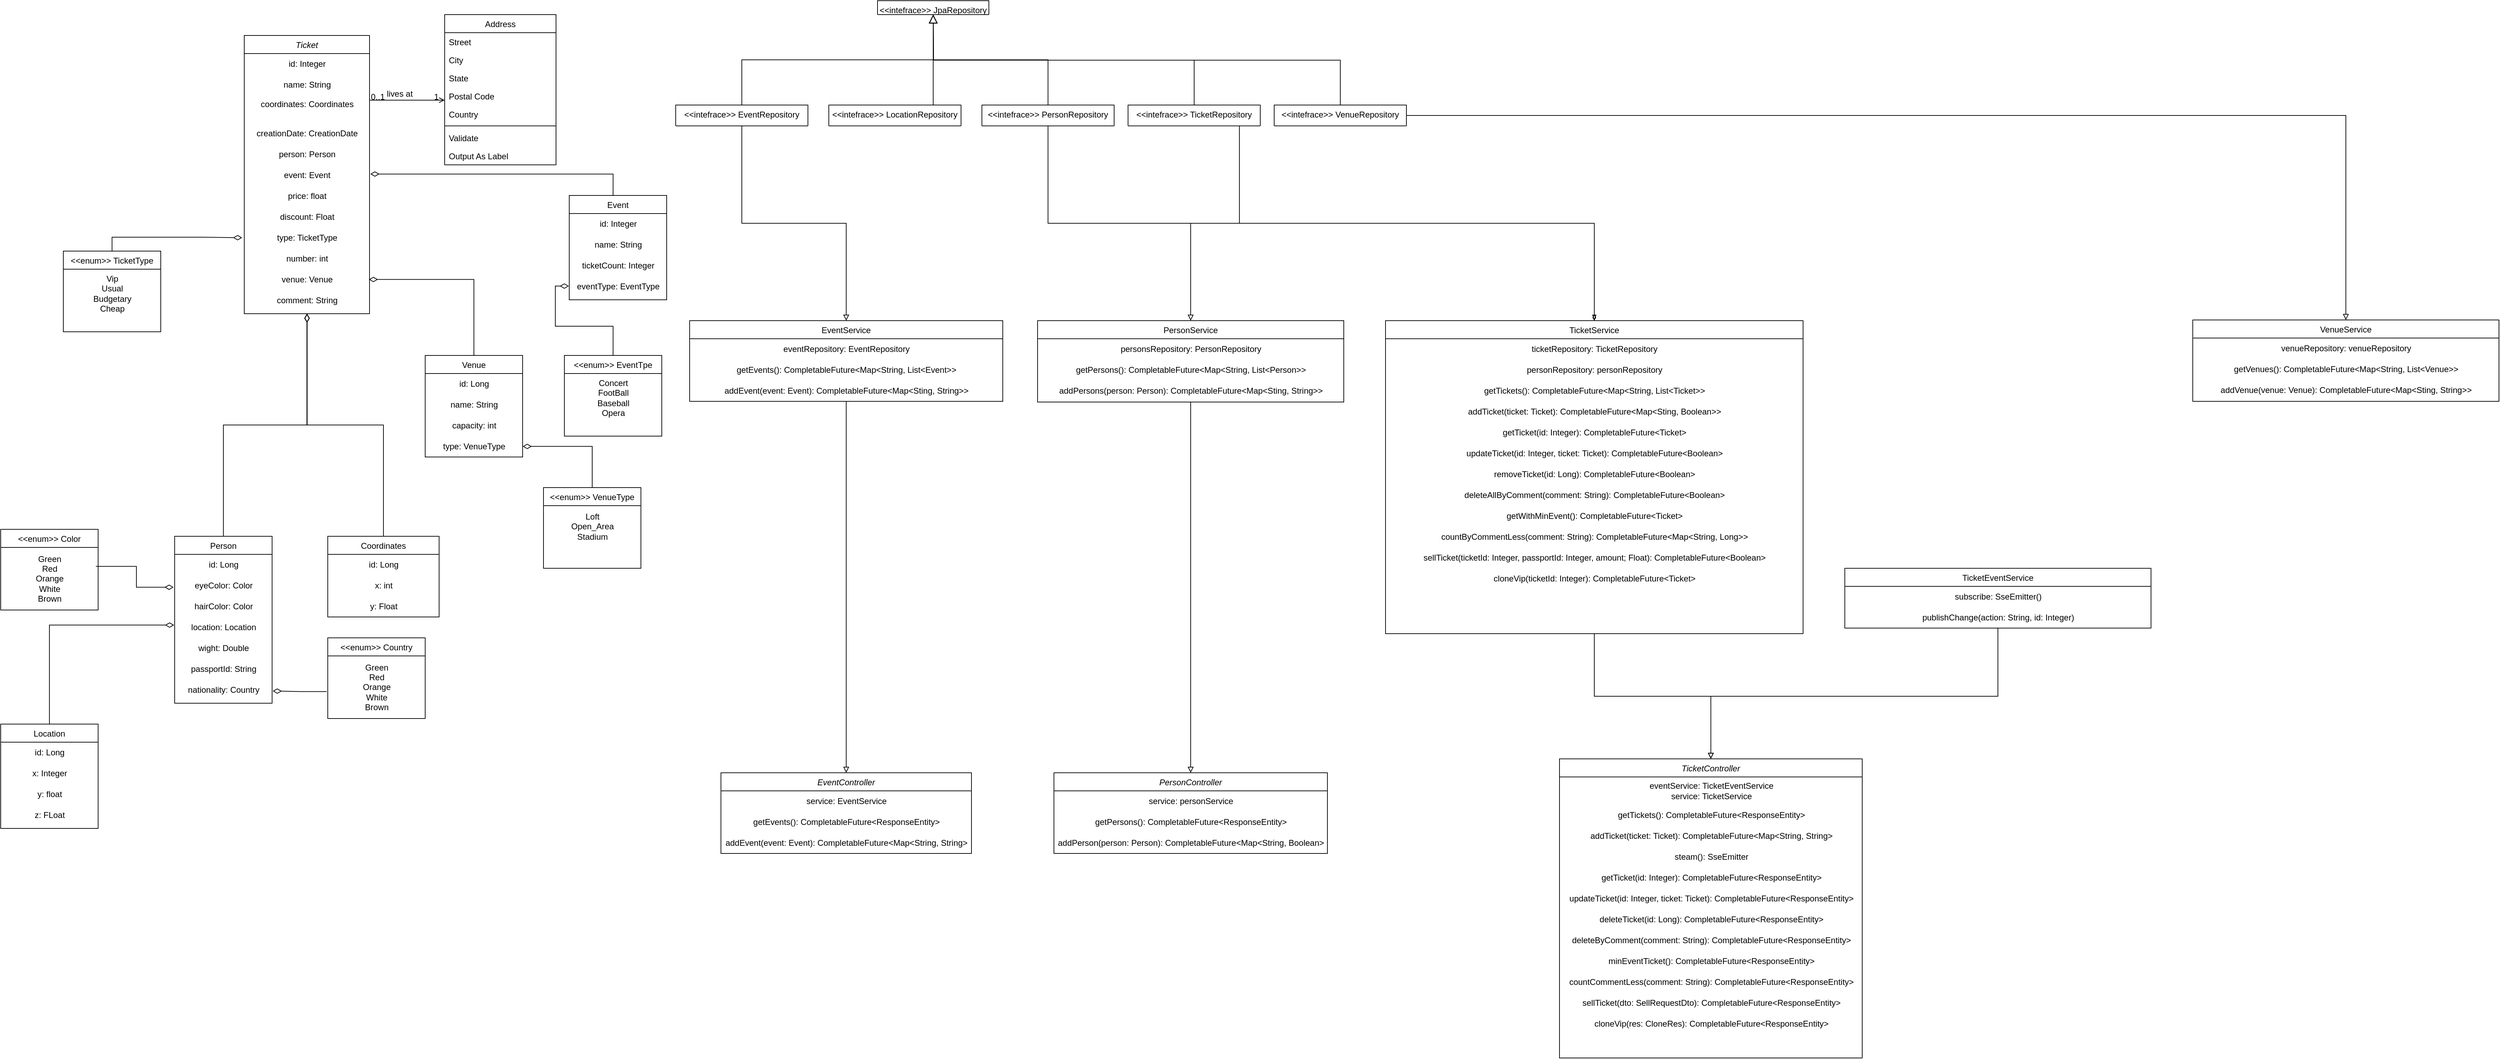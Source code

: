 <mxfile version="26.0.9">
  <diagram id="C5RBs43oDa-KdzZeNtuy" name="Page-1">
    <mxGraphModel dx="3287" dy="1793" grid="1" gridSize="10" guides="1" tooltips="1" connect="1" arrows="1" fold="1" page="1" pageScale="1" pageWidth="827" pageHeight="1169" math="0" shadow="0">
      <root>
        <mxCell id="WIyWlLk6GJQsqaUBKTNV-0" />
        <mxCell id="WIyWlLk6GJQsqaUBKTNV-1" parent="WIyWlLk6GJQsqaUBKTNV-0" />
        <mxCell id="zkfFHV4jXpPFQw0GAbJ--0" value="Ticket" style="swimlane;fontStyle=2;align=center;verticalAlign=top;childLayout=stackLayout;horizontal=1;startSize=26;horizontalStack=0;resizeParent=1;resizeLast=0;collapsible=1;marginBottom=0;rounded=0;shadow=0;strokeWidth=1;" parent="WIyWlLk6GJQsqaUBKTNV-1" vertex="1">
          <mxGeometry x="220" y="150" width="180" height="400" as="geometry">
            <mxRectangle x="230" y="140" width="160" height="26" as="alternateBounds" />
          </mxGeometry>
        </mxCell>
        <mxCell id="hqBXddnmdZQXCiaFwKHF-0" value="id: Integer" style="text;html=1;align=center;verticalAlign=middle;resizable=0;points=[];autosize=1;strokeColor=none;fillColor=none;" vertex="1" parent="zkfFHV4jXpPFQw0GAbJ--0">
          <mxGeometry y="26" width="180" height="30" as="geometry" />
        </mxCell>
        <mxCell id="hqBXddnmdZQXCiaFwKHF-1" value="name: String" style="text;html=1;align=center;verticalAlign=middle;resizable=0;points=[];autosize=1;strokeColor=none;fillColor=none;" vertex="1" parent="zkfFHV4jXpPFQw0GAbJ--0">
          <mxGeometry y="56" width="180" height="30" as="geometry" />
        </mxCell>
        <mxCell id="hqBXddnmdZQXCiaFwKHF-2" value="coordinates: Coordinates&lt;div&gt;&lt;br&gt;&lt;/div&gt;" style="text;html=1;align=center;verticalAlign=middle;resizable=0;points=[];autosize=1;strokeColor=none;fillColor=none;" vertex="1" parent="zkfFHV4jXpPFQw0GAbJ--0">
          <mxGeometry y="86" width="180" height="40" as="geometry" />
        </mxCell>
        <mxCell id="hqBXddnmdZQXCiaFwKHF-3" value="creationDate: CreationDate" style="text;html=1;align=center;verticalAlign=middle;resizable=0;points=[];autosize=1;strokeColor=none;fillColor=none;" vertex="1" parent="zkfFHV4jXpPFQw0GAbJ--0">
          <mxGeometry y="126" width="180" height="30" as="geometry" />
        </mxCell>
        <mxCell id="hqBXddnmdZQXCiaFwKHF-4" value="person: Person" style="text;html=1;align=center;verticalAlign=middle;resizable=0;points=[];autosize=1;strokeColor=none;fillColor=none;" vertex="1" parent="zkfFHV4jXpPFQw0GAbJ--0">
          <mxGeometry y="156" width="180" height="30" as="geometry" />
        </mxCell>
        <mxCell id="hqBXddnmdZQXCiaFwKHF-5" value="event: Event" style="text;html=1;align=center;verticalAlign=middle;resizable=0;points=[];autosize=1;strokeColor=none;fillColor=none;" vertex="1" parent="zkfFHV4jXpPFQw0GAbJ--0">
          <mxGeometry y="186" width="180" height="30" as="geometry" />
        </mxCell>
        <mxCell id="hqBXddnmdZQXCiaFwKHF-6" value="price: float" style="text;html=1;align=center;verticalAlign=middle;resizable=0;points=[];autosize=1;strokeColor=none;fillColor=none;" vertex="1" parent="zkfFHV4jXpPFQw0GAbJ--0">
          <mxGeometry y="216" width="180" height="30" as="geometry" />
        </mxCell>
        <mxCell id="hqBXddnmdZQXCiaFwKHF-10" value="discount: Float" style="text;html=1;align=center;verticalAlign=middle;resizable=0;points=[];autosize=1;strokeColor=none;fillColor=none;" vertex="1" parent="zkfFHV4jXpPFQw0GAbJ--0">
          <mxGeometry y="246" width="180" height="30" as="geometry" />
        </mxCell>
        <mxCell id="hqBXddnmdZQXCiaFwKHF-7" value="type: TicketType" style="text;html=1;align=center;verticalAlign=middle;resizable=0;points=[];autosize=1;strokeColor=none;fillColor=none;" vertex="1" parent="zkfFHV4jXpPFQw0GAbJ--0">
          <mxGeometry y="276" width="180" height="30" as="geometry" />
        </mxCell>
        <mxCell id="hqBXddnmdZQXCiaFwKHF-11" value="number: int" style="text;html=1;align=center;verticalAlign=middle;resizable=0;points=[];autosize=1;strokeColor=none;fillColor=none;" vertex="1" parent="zkfFHV4jXpPFQw0GAbJ--0">
          <mxGeometry y="306" width="180" height="30" as="geometry" />
        </mxCell>
        <mxCell id="hqBXddnmdZQXCiaFwKHF-13" value="venue: Venue" style="text;html=1;align=center;verticalAlign=middle;resizable=0;points=[];autosize=1;strokeColor=none;fillColor=none;" vertex="1" parent="zkfFHV4jXpPFQw0GAbJ--0">
          <mxGeometry y="336" width="180" height="30" as="geometry" />
        </mxCell>
        <mxCell id="hqBXddnmdZQXCiaFwKHF-12" value="comment: String" style="text;html=1;align=center;verticalAlign=middle;resizable=0;points=[];autosize=1;strokeColor=none;fillColor=none;" vertex="1" parent="zkfFHV4jXpPFQw0GAbJ--0">
          <mxGeometry y="366" width="180" height="30" as="geometry" />
        </mxCell>
        <mxCell id="hqBXddnmdZQXCiaFwKHF-17" style="edgeStyle=orthogonalEdgeStyle;rounded=0;orthogonalLoop=1;jettySize=auto;html=1;exitX=0.5;exitY=0;exitDx=0;exitDy=0;entryX=0.5;entryY=1;entryDx=0;entryDy=0;endSize=10;endArrow=diamondThin;endFill=0;jumpSize=7;startSize=8;" edge="1" parent="WIyWlLk6GJQsqaUBKTNV-1" source="zkfFHV4jXpPFQw0GAbJ--6" target="zkfFHV4jXpPFQw0GAbJ--0">
          <mxGeometry relative="1" as="geometry" />
        </mxCell>
        <mxCell id="zkfFHV4jXpPFQw0GAbJ--6" value="Person" style="swimlane;fontStyle=0;align=center;verticalAlign=top;childLayout=stackLayout;horizontal=1;startSize=26;horizontalStack=0;resizeParent=1;resizeLast=0;collapsible=1;marginBottom=0;rounded=0;shadow=0;strokeWidth=1;" parent="WIyWlLk6GJQsqaUBKTNV-1" vertex="1">
          <mxGeometry x="120" y="870" width="140" height="240" as="geometry">
            <mxRectangle x="130" y="380" width="160" height="26" as="alternateBounds" />
          </mxGeometry>
        </mxCell>
        <mxCell id="hqBXddnmdZQXCiaFwKHF-20" value="id: Long" style="text;html=1;align=center;verticalAlign=middle;resizable=0;points=[];autosize=1;strokeColor=none;fillColor=none;" vertex="1" parent="zkfFHV4jXpPFQw0GAbJ--6">
          <mxGeometry y="26" width="140" height="30" as="geometry" />
        </mxCell>
        <mxCell id="hqBXddnmdZQXCiaFwKHF-21" value="eyeColor: Color" style="text;html=1;align=center;verticalAlign=middle;resizable=0;points=[];autosize=1;strokeColor=none;fillColor=none;" vertex="1" parent="zkfFHV4jXpPFQw0GAbJ--6">
          <mxGeometry y="56" width="140" height="30" as="geometry" />
        </mxCell>
        <mxCell id="hqBXddnmdZQXCiaFwKHF-22" value="hairColor: Color" style="text;html=1;align=center;verticalAlign=middle;resizable=0;points=[];autosize=1;strokeColor=none;fillColor=none;" vertex="1" parent="zkfFHV4jXpPFQw0GAbJ--6">
          <mxGeometry y="86" width="140" height="30" as="geometry" />
        </mxCell>
        <mxCell id="hqBXddnmdZQXCiaFwKHF-23" value="location: Location" style="text;html=1;align=center;verticalAlign=middle;resizable=0;points=[];autosize=1;strokeColor=none;fillColor=none;" vertex="1" parent="zkfFHV4jXpPFQw0GAbJ--6">
          <mxGeometry y="116" width="140" height="30" as="geometry" />
        </mxCell>
        <mxCell id="hqBXddnmdZQXCiaFwKHF-24" value="wight: Double" style="text;html=1;align=center;verticalAlign=middle;resizable=0;points=[];autosize=1;strokeColor=none;fillColor=none;" vertex="1" parent="zkfFHV4jXpPFQw0GAbJ--6">
          <mxGeometry y="146" width="140" height="30" as="geometry" />
        </mxCell>
        <mxCell id="hqBXddnmdZQXCiaFwKHF-25" value="passportId: String" style="text;html=1;align=center;verticalAlign=middle;resizable=0;points=[];autosize=1;strokeColor=none;fillColor=none;" vertex="1" parent="zkfFHV4jXpPFQw0GAbJ--6">
          <mxGeometry y="176" width="140" height="30" as="geometry" />
        </mxCell>
        <mxCell id="hqBXddnmdZQXCiaFwKHF-26" value="nationality: Country" style="text;html=1;align=center;verticalAlign=middle;resizable=0;points=[];autosize=1;strokeColor=none;fillColor=none;" vertex="1" parent="zkfFHV4jXpPFQw0GAbJ--6">
          <mxGeometry y="206" width="140" height="30" as="geometry" />
        </mxCell>
        <mxCell id="zkfFHV4jXpPFQw0GAbJ--13" value="Coordinates" style="swimlane;fontStyle=0;align=center;verticalAlign=top;childLayout=stackLayout;horizontal=1;startSize=26;horizontalStack=0;resizeParent=1;resizeLast=0;collapsible=1;marginBottom=0;rounded=0;shadow=0;strokeWidth=1;" parent="WIyWlLk6GJQsqaUBKTNV-1" vertex="1">
          <mxGeometry x="340" y="870" width="160" height="116" as="geometry">
            <mxRectangle x="340" y="380" width="170" height="26" as="alternateBounds" />
          </mxGeometry>
        </mxCell>
        <mxCell id="hqBXddnmdZQXCiaFwKHF-14" value="id: Long" style="text;html=1;align=center;verticalAlign=middle;resizable=0;points=[];autosize=1;strokeColor=none;fillColor=none;" vertex="1" parent="zkfFHV4jXpPFQw0GAbJ--13">
          <mxGeometry y="26" width="160" height="30" as="geometry" />
        </mxCell>
        <mxCell id="hqBXddnmdZQXCiaFwKHF-15" value="x: int" style="text;html=1;align=center;verticalAlign=middle;resizable=0;points=[];autosize=1;strokeColor=none;fillColor=none;" vertex="1" parent="zkfFHV4jXpPFQw0GAbJ--13">
          <mxGeometry y="56" width="160" height="30" as="geometry" />
        </mxCell>
        <mxCell id="hqBXddnmdZQXCiaFwKHF-16" value="y: Float" style="text;html=1;align=center;verticalAlign=middle;resizable=0;points=[];autosize=1;strokeColor=none;fillColor=none;" vertex="1" parent="zkfFHV4jXpPFQw0GAbJ--13">
          <mxGeometry y="86" width="160" height="30" as="geometry" />
        </mxCell>
        <mxCell id="zkfFHV4jXpPFQw0GAbJ--17" value="Address" style="swimlane;fontStyle=0;align=center;verticalAlign=top;childLayout=stackLayout;horizontal=1;startSize=26;horizontalStack=0;resizeParent=1;resizeLast=0;collapsible=1;marginBottom=0;rounded=0;shadow=0;strokeWidth=1;" parent="WIyWlLk6GJQsqaUBKTNV-1" vertex="1">
          <mxGeometry x="508" y="120" width="160" height="216" as="geometry">
            <mxRectangle x="550" y="140" width="160" height="26" as="alternateBounds" />
          </mxGeometry>
        </mxCell>
        <mxCell id="zkfFHV4jXpPFQw0GAbJ--18" value="Street" style="text;align=left;verticalAlign=top;spacingLeft=4;spacingRight=4;overflow=hidden;rotatable=0;points=[[0,0.5],[1,0.5]];portConstraint=eastwest;" parent="zkfFHV4jXpPFQw0GAbJ--17" vertex="1">
          <mxGeometry y="26" width="160" height="26" as="geometry" />
        </mxCell>
        <mxCell id="zkfFHV4jXpPFQw0GAbJ--19" value="City" style="text;align=left;verticalAlign=top;spacingLeft=4;spacingRight=4;overflow=hidden;rotatable=0;points=[[0,0.5],[1,0.5]];portConstraint=eastwest;rounded=0;shadow=0;html=0;" parent="zkfFHV4jXpPFQw0GAbJ--17" vertex="1">
          <mxGeometry y="52" width="160" height="26" as="geometry" />
        </mxCell>
        <mxCell id="zkfFHV4jXpPFQw0GAbJ--20" value="State" style="text;align=left;verticalAlign=top;spacingLeft=4;spacingRight=4;overflow=hidden;rotatable=0;points=[[0,0.5],[1,0.5]];portConstraint=eastwest;rounded=0;shadow=0;html=0;" parent="zkfFHV4jXpPFQw0GAbJ--17" vertex="1">
          <mxGeometry y="78" width="160" height="26" as="geometry" />
        </mxCell>
        <mxCell id="zkfFHV4jXpPFQw0GAbJ--21" value="Postal Code" style="text;align=left;verticalAlign=top;spacingLeft=4;spacingRight=4;overflow=hidden;rotatable=0;points=[[0,0.5],[1,0.5]];portConstraint=eastwest;rounded=0;shadow=0;html=0;" parent="zkfFHV4jXpPFQw0GAbJ--17" vertex="1">
          <mxGeometry y="104" width="160" height="26" as="geometry" />
        </mxCell>
        <mxCell id="zkfFHV4jXpPFQw0GAbJ--22" value="Country" style="text;align=left;verticalAlign=top;spacingLeft=4;spacingRight=4;overflow=hidden;rotatable=0;points=[[0,0.5],[1,0.5]];portConstraint=eastwest;rounded=0;shadow=0;html=0;" parent="zkfFHV4jXpPFQw0GAbJ--17" vertex="1">
          <mxGeometry y="130" width="160" height="26" as="geometry" />
        </mxCell>
        <mxCell id="zkfFHV4jXpPFQw0GAbJ--23" value="" style="line;html=1;strokeWidth=1;align=left;verticalAlign=middle;spacingTop=-1;spacingLeft=3;spacingRight=3;rotatable=0;labelPosition=right;points=[];portConstraint=eastwest;" parent="zkfFHV4jXpPFQw0GAbJ--17" vertex="1">
          <mxGeometry y="156" width="160" height="8" as="geometry" />
        </mxCell>
        <mxCell id="zkfFHV4jXpPFQw0GAbJ--24" value="Validate" style="text;align=left;verticalAlign=top;spacingLeft=4;spacingRight=4;overflow=hidden;rotatable=0;points=[[0,0.5],[1,0.5]];portConstraint=eastwest;" parent="zkfFHV4jXpPFQw0GAbJ--17" vertex="1">
          <mxGeometry y="164" width="160" height="26" as="geometry" />
        </mxCell>
        <mxCell id="zkfFHV4jXpPFQw0GAbJ--25" value="Output As Label" style="text;align=left;verticalAlign=top;spacingLeft=4;spacingRight=4;overflow=hidden;rotatable=0;points=[[0,0.5],[1,0.5]];portConstraint=eastwest;" parent="zkfFHV4jXpPFQw0GAbJ--17" vertex="1">
          <mxGeometry y="190" width="160" height="26" as="geometry" />
        </mxCell>
        <mxCell id="zkfFHV4jXpPFQw0GAbJ--26" value="" style="endArrow=open;shadow=0;strokeWidth=1;rounded=0;curved=0;endFill=1;edgeStyle=elbowEdgeStyle;elbow=vertical;" parent="WIyWlLk6GJQsqaUBKTNV-1" source="zkfFHV4jXpPFQw0GAbJ--0" target="zkfFHV4jXpPFQw0GAbJ--17" edge="1">
          <mxGeometry x="0.5" y="41" relative="1" as="geometry">
            <mxPoint x="380" y="192" as="sourcePoint" />
            <mxPoint x="540" y="192" as="targetPoint" />
            <mxPoint x="-40" y="32" as="offset" />
          </mxGeometry>
        </mxCell>
        <mxCell id="zkfFHV4jXpPFQw0GAbJ--27" value="0..1" style="resizable=0;align=left;verticalAlign=bottom;labelBackgroundColor=none;fontSize=12;" parent="zkfFHV4jXpPFQw0GAbJ--26" connectable="0" vertex="1">
          <mxGeometry x="-1" relative="1" as="geometry">
            <mxPoint y="4" as="offset" />
          </mxGeometry>
        </mxCell>
        <mxCell id="zkfFHV4jXpPFQw0GAbJ--28" value="1" style="resizable=0;align=right;verticalAlign=bottom;labelBackgroundColor=none;fontSize=12;" parent="zkfFHV4jXpPFQw0GAbJ--26" connectable="0" vertex="1">
          <mxGeometry x="1" relative="1" as="geometry">
            <mxPoint x="-7" y="4" as="offset" />
          </mxGeometry>
        </mxCell>
        <mxCell id="zkfFHV4jXpPFQw0GAbJ--29" value="lives at" style="text;html=1;resizable=0;points=[];;align=center;verticalAlign=middle;labelBackgroundColor=none;rounded=0;shadow=0;strokeWidth=1;fontSize=12;" parent="zkfFHV4jXpPFQw0GAbJ--26" vertex="1" connectable="0">
          <mxGeometry x="0.5" y="49" relative="1" as="geometry">
            <mxPoint x="-38" y="40" as="offset" />
          </mxGeometry>
        </mxCell>
        <mxCell id="hqBXddnmdZQXCiaFwKHF-18" style="edgeStyle=orthogonalEdgeStyle;rounded=0;orthogonalLoop=1;jettySize=auto;html=1;exitX=0.5;exitY=0;exitDx=0;exitDy=0;entryX=0.502;entryY=1.131;entryDx=0;entryDy=0;entryPerimeter=0;endArrow=diamondThin;endFill=0;endSize=10;" edge="1" parent="WIyWlLk6GJQsqaUBKTNV-1">
          <mxGeometry relative="1" as="geometry">
            <mxPoint x="420" y="870.07" as="sourcePoint" />
            <mxPoint x="310.36" y="550.0" as="targetPoint" />
            <Array as="points">
              <mxPoint x="420" y="710" />
              <mxPoint x="310" y="710" />
            </Array>
          </mxGeometry>
        </mxCell>
        <mxCell id="hqBXddnmdZQXCiaFwKHF-28" value="&lt;&lt;enum&gt;&gt; Color&#xa;" style="swimlane;fontStyle=0;align=center;verticalAlign=top;childLayout=stackLayout;horizontal=1;startSize=26;horizontalStack=0;resizeParent=1;resizeLast=0;collapsible=1;marginBottom=0;rounded=0;shadow=0;strokeWidth=1;" vertex="1" parent="WIyWlLk6GJQsqaUBKTNV-1">
          <mxGeometry x="-130" y="860" width="140" height="116" as="geometry">
            <mxRectangle x="130" y="380" width="160" height="26" as="alternateBounds" />
          </mxGeometry>
        </mxCell>
        <mxCell id="hqBXddnmdZQXCiaFwKHF-36" value="Green&lt;br&gt;Red&lt;br&gt;Orange&lt;br&gt;White&lt;br&gt;Brown" style="text;html=1;align=center;verticalAlign=middle;resizable=0;points=[];autosize=1;strokeColor=none;fillColor=none;" vertex="1" parent="hqBXddnmdZQXCiaFwKHF-28">
          <mxGeometry y="26" width="140" height="90" as="geometry" />
        </mxCell>
        <mxCell id="hqBXddnmdZQXCiaFwKHF-37" style="edgeStyle=orthogonalEdgeStyle;rounded=0;orthogonalLoop=1;jettySize=auto;html=1;exitX=0.977;exitY=0.303;exitDx=0;exitDy=0;entryX=-0.011;entryY=0.575;entryDx=0;entryDy=0;entryPerimeter=0;exitPerimeter=0;endArrow=diamondThin;endFill=0;endSize=10;" edge="1" parent="WIyWlLk6GJQsqaUBKTNV-1" source="hqBXddnmdZQXCiaFwKHF-36" target="hqBXddnmdZQXCiaFwKHF-21">
          <mxGeometry relative="1" as="geometry" />
        </mxCell>
        <mxCell id="hqBXddnmdZQXCiaFwKHF-39" value="&lt;&lt;enum&gt;&gt; Country&#xa;" style="swimlane;fontStyle=0;align=center;verticalAlign=top;childLayout=stackLayout;horizontal=1;startSize=26;horizontalStack=0;resizeParent=1;resizeLast=0;collapsible=1;marginBottom=0;rounded=0;shadow=0;strokeWidth=1;" vertex="1" parent="WIyWlLk6GJQsqaUBKTNV-1">
          <mxGeometry x="340" y="1016" width="140" height="116" as="geometry">
            <mxRectangle x="130" y="380" width="160" height="26" as="alternateBounds" />
          </mxGeometry>
        </mxCell>
        <mxCell id="hqBXddnmdZQXCiaFwKHF-40" value="Green&lt;br&gt;Red&lt;br&gt;Orange&lt;br&gt;White&lt;br&gt;Brown" style="text;html=1;align=center;verticalAlign=middle;resizable=0;points=[];autosize=1;strokeColor=none;fillColor=none;" vertex="1" parent="hqBXddnmdZQXCiaFwKHF-39">
          <mxGeometry y="26" width="140" height="90" as="geometry" />
        </mxCell>
        <mxCell id="hqBXddnmdZQXCiaFwKHF-41" style="edgeStyle=orthogonalEdgeStyle;rounded=0;orthogonalLoop=1;jettySize=auto;html=1;exitX=-0.011;exitY=0.569;exitDx=0;exitDy=0;entryX=1.007;entryY=0.547;entryDx=0;entryDy=0;entryPerimeter=0;exitPerimeter=0;endArrow=diamondThin;endFill=0;endSize=10;" edge="1" parent="WIyWlLk6GJQsqaUBKTNV-1" source="hqBXddnmdZQXCiaFwKHF-40" target="hqBXddnmdZQXCiaFwKHF-26">
          <mxGeometry relative="1" as="geometry" />
        </mxCell>
        <mxCell id="hqBXddnmdZQXCiaFwKHF-42" value="Location" style="swimlane;fontStyle=0;align=center;verticalAlign=top;childLayout=stackLayout;horizontal=1;startSize=26;horizontalStack=0;resizeParent=1;resizeLast=0;collapsible=1;marginBottom=0;rounded=0;shadow=0;strokeWidth=1;" vertex="1" parent="WIyWlLk6GJQsqaUBKTNV-1">
          <mxGeometry x="-130" y="1140" width="140" height="150" as="geometry">
            <mxRectangle x="130" y="380" width="160" height="26" as="alternateBounds" />
          </mxGeometry>
        </mxCell>
        <mxCell id="hqBXddnmdZQXCiaFwKHF-47" value="id: Long" style="text;html=1;align=center;verticalAlign=middle;resizable=0;points=[];autosize=1;strokeColor=none;fillColor=none;" vertex="1" parent="hqBXddnmdZQXCiaFwKHF-42">
          <mxGeometry y="26" width="140" height="30" as="geometry" />
        </mxCell>
        <mxCell id="hqBXddnmdZQXCiaFwKHF-48" value="x: Integer" style="text;html=1;align=center;verticalAlign=middle;resizable=0;points=[];autosize=1;strokeColor=none;fillColor=none;" vertex="1" parent="hqBXddnmdZQXCiaFwKHF-42">
          <mxGeometry y="56" width="140" height="30" as="geometry" />
        </mxCell>
        <mxCell id="hqBXddnmdZQXCiaFwKHF-49" value="y: float" style="text;html=1;align=center;verticalAlign=middle;resizable=0;points=[];autosize=1;strokeColor=none;fillColor=none;" vertex="1" parent="hqBXddnmdZQXCiaFwKHF-42">
          <mxGeometry y="86" width="140" height="30" as="geometry" />
        </mxCell>
        <mxCell id="hqBXddnmdZQXCiaFwKHF-50" value="z: FLoat" style="text;html=1;align=center;verticalAlign=middle;resizable=0;points=[];autosize=1;strokeColor=none;fillColor=none;" vertex="1" parent="hqBXddnmdZQXCiaFwKHF-42">
          <mxGeometry y="116" width="140" height="30" as="geometry" />
        </mxCell>
        <mxCell id="hqBXddnmdZQXCiaFwKHF-51" style="edgeStyle=orthogonalEdgeStyle;rounded=0;orthogonalLoop=1;jettySize=auto;html=1;exitX=0.5;exitY=0;exitDx=0;exitDy=0;entryX=-0.006;entryY=0.388;entryDx=0;entryDy=0;entryPerimeter=0;endArrow=diamondThin;endFill=0;endSize=10;" edge="1" parent="WIyWlLk6GJQsqaUBKTNV-1" source="hqBXddnmdZQXCiaFwKHF-42" target="hqBXddnmdZQXCiaFwKHF-23">
          <mxGeometry relative="1" as="geometry" />
        </mxCell>
        <mxCell id="hqBXddnmdZQXCiaFwKHF-52" value="Event" style="swimlane;fontStyle=0;align=center;verticalAlign=top;childLayout=stackLayout;horizontal=1;startSize=26;horizontalStack=0;resizeParent=1;resizeLast=0;collapsible=1;marginBottom=0;rounded=0;shadow=0;strokeWidth=1;" vertex="1" parent="WIyWlLk6GJQsqaUBKTNV-1">
          <mxGeometry x="687" y="380" width="140" height="150" as="geometry">
            <mxRectangle x="130" y="380" width="160" height="26" as="alternateBounds" />
          </mxGeometry>
        </mxCell>
        <mxCell id="hqBXddnmdZQXCiaFwKHF-53" value="id: Integer" style="text;html=1;align=center;verticalAlign=middle;resizable=0;points=[];autosize=1;strokeColor=none;fillColor=none;" vertex="1" parent="hqBXddnmdZQXCiaFwKHF-52">
          <mxGeometry y="26" width="140" height="30" as="geometry" />
        </mxCell>
        <mxCell id="hqBXddnmdZQXCiaFwKHF-54" value="name: String" style="text;html=1;align=center;verticalAlign=middle;resizable=0;points=[];autosize=1;strokeColor=none;fillColor=none;" vertex="1" parent="hqBXddnmdZQXCiaFwKHF-52">
          <mxGeometry y="56" width="140" height="30" as="geometry" />
        </mxCell>
        <mxCell id="hqBXddnmdZQXCiaFwKHF-55" value="ticketCount: Integer" style="text;html=1;align=center;verticalAlign=middle;resizable=0;points=[];autosize=1;strokeColor=none;fillColor=none;" vertex="1" parent="hqBXddnmdZQXCiaFwKHF-52">
          <mxGeometry y="86" width="140" height="30" as="geometry" />
        </mxCell>
        <mxCell id="hqBXddnmdZQXCiaFwKHF-56" value="eventType: EventType" style="text;html=1;align=center;verticalAlign=middle;resizable=0;points=[];autosize=1;strokeColor=none;fillColor=none;" vertex="1" parent="hqBXddnmdZQXCiaFwKHF-52">
          <mxGeometry y="116" width="140" height="30" as="geometry" />
        </mxCell>
        <mxCell id="hqBXddnmdZQXCiaFwKHF-61" style="edgeStyle=orthogonalEdgeStyle;rounded=0;orthogonalLoop=1;jettySize=auto;html=1;exitX=0.5;exitY=0;exitDx=0;exitDy=0;entryX=1.007;entryY=0.44;entryDx=0;entryDy=0;entryPerimeter=0;endArrow=diamondThin;endFill=0;endSize=10;" edge="1" parent="WIyWlLk6GJQsqaUBKTNV-1" source="hqBXddnmdZQXCiaFwKHF-52" target="hqBXddnmdZQXCiaFwKHF-5">
          <mxGeometry relative="1" as="geometry">
            <Array as="points">
              <mxPoint x="750" y="380" />
              <mxPoint x="750" y="349" />
            </Array>
          </mxGeometry>
        </mxCell>
        <mxCell id="hqBXddnmdZQXCiaFwKHF-62" value="&lt;&lt;enum&gt;&gt; EventTpe" style="swimlane;fontStyle=0;align=center;verticalAlign=top;childLayout=stackLayout;horizontal=1;startSize=26;horizontalStack=0;resizeParent=1;resizeLast=0;collapsible=1;marginBottom=0;rounded=0;shadow=0;strokeWidth=1;" vertex="1" parent="WIyWlLk6GJQsqaUBKTNV-1">
          <mxGeometry x="680" y="610" width="140" height="116" as="geometry">
            <mxRectangle x="130" y="380" width="160" height="26" as="alternateBounds" />
          </mxGeometry>
        </mxCell>
        <mxCell id="hqBXddnmdZQXCiaFwKHF-64" value="Concert&lt;div&gt;FootBall&lt;/div&gt;&lt;div&gt;Baseball&lt;/div&gt;&lt;div&gt;Opera&lt;/div&gt;" style="text;html=1;align=center;verticalAlign=middle;resizable=0;points=[];autosize=1;strokeColor=none;fillColor=none;" vertex="1" parent="hqBXddnmdZQXCiaFwKHF-62">
          <mxGeometry y="26" width="140" height="70" as="geometry" />
        </mxCell>
        <mxCell id="hqBXddnmdZQXCiaFwKHF-65" style="edgeStyle=orthogonalEdgeStyle;rounded=0;orthogonalLoop=1;jettySize=auto;html=1;exitX=0.5;exitY=0;exitDx=0;exitDy=0;entryX=-0.004;entryY=0.475;entryDx=0;entryDy=0;entryPerimeter=0;endArrow=diamondThin;endFill=0;endSize=10;" edge="1" parent="WIyWlLk6GJQsqaUBKTNV-1" source="hqBXddnmdZQXCiaFwKHF-62" target="hqBXddnmdZQXCiaFwKHF-56">
          <mxGeometry relative="1" as="geometry" />
        </mxCell>
        <mxCell id="hqBXddnmdZQXCiaFwKHF-66" value="&lt;&lt;enum&gt;&gt; TicketType" style="swimlane;fontStyle=0;align=center;verticalAlign=top;childLayout=stackLayout;horizontal=1;startSize=26;horizontalStack=0;resizeParent=1;resizeLast=0;collapsible=1;marginBottom=0;rounded=0;shadow=0;strokeWidth=1;" vertex="1" parent="WIyWlLk6GJQsqaUBKTNV-1">
          <mxGeometry x="-40" y="460" width="140" height="116" as="geometry">
            <mxRectangle x="130" y="380" width="160" height="26" as="alternateBounds" />
          </mxGeometry>
        </mxCell>
        <mxCell id="hqBXddnmdZQXCiaFwKHF-67" value="Vip&lt;div&gt;Usual&lt;/div&gt;&lt;div&gt;Budgetary&lt;/div&gt;&lt;div&gt;Cheap&lt;/div&gt;" style="text;html=1;align=center;verticalAlign=middle;resizable=0;points=[];autosize=1;strokeColor=none;fillColor=none;" vertex="1" parent="hqBXddnmdZQXCiaFwKHF-66">
          <mxGeometry y="26" width="140" height="70" as="geometry" />
        </mxCell>
        <mxCell id="hqBXddnmdZQXCiaFwKHF-68" style="edgeStyle=orthogonalEdgeStyle;rounded=0;orthogonalLoop=1;jettySize=auto;html=1;exitX=0.5;exitY=0;exitDx=0;exitDy=0;entryX=-0.017;entryY=0.493;entryDx=0;entryDy=0;entryPerimeter=0;endArrow=diamondThin;endFill=0;endSize=10;" edge="1" parent="WIyWlLk6GJQsqaUBKTNV-1" source="hqBXddnmdZQXCiaFwKHF-66" target="hqBXddnmdZQXCiaFwKHF-7">
          <mxGeometry relative="1" as="geometry">
            <Array as="points">
              <mxPoint x="30" y="440" />
              <mxPoint x="160" y="440" />
              <mxPoint x="217" y="441" />
            </Array>
          </mxGeometry>
        </mxCell>
        <mxCell id="hqBXddnmdZQXCiaFwKHF-69" value="Venue" style="swimlane;fontStyle=0;align=center;verticalAlign=top;childLayout=stackLayout;horizontal=1;startSize=26;horizontalStack=0;resizeParent=1;resizeLast=0;collapsible=1;marginBottom=0;rounded=0;shadow=0;strokeWidth=1;" vertex="1" parent="WIyWlLk6GJQsqaUBKTNV-1">
          <mxGeometry x="480" y="610" width="140" height="146" as="geometry">
            <mxRectangle x="130" y="380" width="160" height="26" as="alternateBounds" />
          </mxGeometry>
        </mxCell>
        <mxCell id="hqBXddnmdZQXCiaFwKHF-70" value="id: Long" style="text;html=1;align=center;verticalAlign=middle;resizable=0;points=[];autosize=1;strokeColor=none;fillColor=none;" vertex="1" parent="hqBXddnmdZQXCiaFwKHF-69">
          <mxGeometry y="26" width="140" height="30" as="geometry" />
        </mxCell>
        <mxCell id="hqBXddnmdZQXCiaFwKHF-71" value="name: String" style="text;html=1;align=center;verticalAlign=middle;resizable=0;points=[];autosize=1;strokeColor=none;fillColor=none;" vertex="1" parent="hqBXddnmdZQXCiaFwKHF-69">
          <mxGeometry y="56" width="140" height="30" as="geometry" />
        </mxCell>
        <mxCell id="hqBXddnmdZQXCiaFwKHF-72" value="capacity: int" style="text;html=1;align=center;verticalAlign=middle;resizable=0;points=[];autosize=1;strokeColor=none;fillColor=none;" vertex="1" parent="hqBXddnmdZQXCiaFwKHF-69">
          <mxGeometry y="86" width="140" height="30" as="geometry" />
        </mxCell>
        <mxCell id="hqBXddnmdZQXCiaFwKHF-73" value="type: VenueType" style="text;html=1;align=center;verticalAlign=middle;resizable=0;points=[];autosize=1;strokeColor=none;fillColor=none;" vertex="1" parent="hqBXddnmdZQXCiaFwKHF-69">
          <mxGeometry y="116" width="140" height="30" as="geometry" />
        </mxCell>
        <mxCell id="hqBXddnmdZQXCiaFwKHF-78" style="edgeStyle=orthogonalEdgeStyle;rounded=0;orthogonalLoop=1;jettySize=auto;html=1;exitX=0.5;exitY=0;exitDx=0;exitDy=0;entryX=0.995;entryY=0.493;entryDx=0;entryDy=0;entryPerimeter=0;endArrow=diamondThin;endFill=0;endSize=10;" edge="1" parent="WIyWlLk6GJQsqaUBKTNV-1" source="hqBXddnmdZQXCiaFwKHF-69" target="hqBXddnmdZQXCiaFwKHF-13">
          <mxGeometry relative="1" as="geometry" />
        </mxCell>
        <mxCell id="hqBXddnmdZQXCiaFwKHF-79" value="&lt;&lt;enum&gt;&gt; VenueType" style="swimlane;fontStyle=0;align=center;verticalAlign=top;childLayout=stackLayout;horizontal=1;startSize=26;horizontalStack=0;resizeParent=1;resizeLast=0;collapsible=1;marginBottom=0;rounded=0;shadow=0;strokeWidth=1;" vertex="1" parent="WIyWlLk6GJQsqaUBKTNV-1">
          <mxGeometry x="650" y="800" width="140" height="116" as="geometry">
            <mxRectangle x="130" y="380" width="160" height="26" as="alternateBounds" />
          </mxGeometry>
        </mxCell>
        <mxCell id="hqBXddnmdZQXCiaFwKHF-80" value="Loft&lt;div&gt;Open_Area&lt;/div&gt;&lt;div&gt;Stadium&lt;/div&gt;" style="text;html=1;align=center;verticalAlign=middle;resizable=0;points=[];autosize=1;strokeColor=none;fillColor=none;" vertex="1" parent="hqBXddnmdZQXCiaFwKHF-79">
          <mxGeometry y="26" width="140" height="60" as="geometry" />
        </mxCell>
        <mxCell id="hqBXddnmdZQXCiaFwKHF-81" style="edgeStyle=orthogonalEdgeStyle;rounded=0;orthogonalLoop=1;jettySize=auto;html=1;exitX=0.5;exitY=0;exitDx=0;exitDy=0;entryX=1.001;entryY=0.493;entryDx=0;entryDy=0;entryPerimeter=0;endArrow=diamondThin;endFill=0;endSize=10;" edge="1" parent="WIyWlLk6GJQsqaUBKTNV-1" source="hqBXddnmdZQXCiaFwKHF-79" target="hqBXddnmdZQXCiaFwKHF-73">
          <mxGeometry relative="1" as="geometry" />
        </mxCell>
        <mxCell id="hqBXddnmdZQXCiaFwKHF-82" value="&lt;&lt;intefrace&gt;&gt; JpaRepository" style="swimlane;fontStyle=0;align=center;verticalAlign=top;childLayout=stackLayout;horizontal=1;startSize=26;horizontalStack=0;resizeParent=1;resizeLast=0;collapsible=1;marginBottom=0;rounded=0;shadow=0;strokeWidth=1;" vertex="1" parent="WIyWlLk6GJQsqaUBKTNV-1">
          <mxGeometry x="1130" y="100" width="160" height="20" as="geometry">
            <mxRectangle x="550" y="140" width="160" height="26" as="alternateBounds" />
          </mxGeometry>
        </mxCell>
        <mxCell id="hqBXddnmdZQXCiaFwKHF-100" style="edgeStyle=orthogonalEdgeStyle;rounded=0;orthogonalLoop=1;jettySize=auto;html=1;exitX=0.5;exitY=0;exitDx=0;exitDy=0;entryX=0.5;entryY=1;entryDx=0;entryDy=0;endArrow=block;endFill=0;endSize=10;" edge="1" parent="WIyWlLk6GJQsqaUBKTNV-1" source="hqBXddnmdZQXCiaFwKHF-91" target="hqBXddnmdZQXCiaFwKHF-82">
          <mxGeometry relative="1" as="geometry" />
        </mxCell>
        <mxCell id="hqBXddnmdZQXCiaFwKHF-119" style="edgeStyle=orthogonalEdgeStyle;rounded=0;orthogonalLoop=1;jettySize=auto;html=1;exitX=0.5;exitY=1;exitDx=0;exitDy=0;entryX=0.5;entryY=0;entryDx=0;entryDy=0;endArrow=block;endFill=0;" edge="1" parent="WIyWlLk6GJQsqaUBKTNV-1" source="hqBXddnmdZQXCiaFwKHF-91" target="hqBXddnmdZQXCiaFwKHF-107">
          <mxGeometry relative="1" as="geometry" />
        </mxCell>
        <mxCell id="hqBXddnmdZQXCiaFwKHF-91" value="&lt;&lt;intefrace&gt;&gt; EventRepository" style="swimlane;fontStyle=0;align=center;verticalAlign=top;childLayout=stackLayout;horizontal=1;startSize=30;horizontalStack=0;resizeParent=1;resizeLast=0;collapsible=1;marginBottom=0;rounded=0;shadow=0;strokeWidth=1;" vertex="1" parent="WIyWlLk6GJQsqaUBKTNV-1">
          <mxGeometry x="840" y="250" width="190" height="30" as="geometry">
            <mxRectangle x="550" y="140" width="160" height="26" as="alternateBounds" />
          </mxGeometry>
        </mxCell>
        <mxCell id="hqBXddnmdZQXCiaFwKHF-94" style="edgeStyle=orthogonalEdgeStyle;rounded=0;orthogonalLoop=1;jettySize=auto;html=1;exitX=0.5;exitY=1;exitDx=0;exitDy=0;" edge="1" parent="WIyWlLk6GJQsqaUBKTNV-1" source="hqBXddnmdZQXCiaFwKHF-91" target="hqBXddnmdZQXCiaFwKHF-91">
          <mxGeometry relative="1" as="geometry" />
        </mxCell>
        <mxCell id="hqBXddnmdZQXCiaFwKHF-101" style="edgeStyle=orthogonalEdgeStyle;rounded=0;orthogonalLoop=1;jettySize=auto;html=1;exitX=0.5;exitY=0;exitDx=0;exitDy=0;entryX=0.5;entryY=1;entryDx=0;entryDy=0;endSize=10;endArrow=block;endFill=0;" edge="1" parent="WIyWlLk6GJQsqaUBKTNV-1" source="hqBXddnmdZQXCiaFwKHF-95" target="hqBXddnmdZQXCiaFwKHF-82">
          <mxGeometry relative="1" as="geometry">
            <Array as="points">
              <mxPoint x="1210" y="250" />
            </Array>
          </mxGeometry>
        </mxCell>
        <mxCell id="hqBXddnmdZQXCiaFwKHF-95" value="&lt;&lt;intefrace&gt;&gt; LocationRepository" style="swimlane;fontStyle=0;align=center;verticalAlign=top;childLayout=stackLayout;horizontal=1;startSize=30;horizontalStack=0;resizeParent=1;resizeLast=0;collapsible=1;marginBottom=0;rounded=0;shadow=0;strokeWidth=1;" vertex="1" parent="WIyWlLk6GJQsqaUBKTNV-1">
          <mxGeometry x="1060" y="250" width="190" height="30" as="geometry">
            <mxRectangle x="550" y="140" width="160" height="26" as="alternateBounds" />
          </mxGeometry>
        </mxCell>
        <mxCell id="hqBXddnmdZQXCiaFwKHF-102" style="edgeStyle=orthogonalEdgeStyle;rounded=0;orthogonalLoop=1;jettySize=auto;html=1;exitX=0.5;exitY=0;exitDx=0;exitDy=0;endArrow=block;endFill=0;endSize=10;" edge="1" parent="WIyWlLk6GJQsqaUBKTNV-1" source="hqBXddnmdZQXCiaFwKHF-98" target="hqBXddnmdZQXCiaFwKHF-82">
          <mxGeometry relative="1" as="geometry" />
        </mxCell>
        <mxCell id="hqBXddnmdZQXCiaFwKHF-120" style="edgeStyle=orthogonalEdgeStyle;rounded=0;orthogonalLoop=1;jettySize=auto;html=1;exitX=0.5;exitY=1;exitDx=0;exitDy=0;entryX=0.5;entryY=0;entryDx=0;entryDy=0;endArrow=block;endFill=0;" edge="1" parent="WIyWlLk6GJQsqaUBKTNV-1" source="hqBXddnmdZQXCiaFwKHF-98" target="hqBXddnmdZQXCiaFwKHF-114">
          <mxGeometry relative="1" as="geometry">
            <Array as="points">
              <mxPoint x="1375" y="420" />
              <mxPoint x="1580" y="420" />
            </Array>
          </mxGeometry>
        </mxCell>
        <mxCell id="hqBXddnmdZQXCiaFwKHF-142" style="edgeStyle=orthogonalEdgeStyle;rounded=0;orthogonalLoop=1;jettySize=auto;html=1;exitX=0.5;exitY=1;exitDx=0;exitDy=0;entryX=0.5;entryY=0;entryDx=0;entryDy=0;endArrow=diamondThin;endFill=0;" edge="1" parent="WIyWlLk6GJQsqaUBKTNV-1" source="hqBXddnmdZQXCiaFwKHF-98" target="hqBXddnmdZQXCiaFwKHF-125">
          <mxGeometry relative="1" as="geometry" />
        </mxCell>
        <mxCell id="hqBXddnmdZQXCiaFwKHF-98" value="&lt;&lt;intefrace&gt;&gt; PersonRepository" style="swimlane;fontStyle=0;align=center;verticalAlign=top;childLayout=stackLayout;horizontal=1;startSize=30;horizontalStack=0;resizeParent=1;resizeLast=0;collapsible=1;marginBottom=0;rounded=0;shadow=0;strokeWidth=1;" vertex="1" parent="WIyWlLk6GJQsqaUBKTNV-1">
          <mxGeometry x="1280" y="250" width="190" height="30" as="geometry">
            <mxRectangle x="550" y="140" width="160" height="26" as="alternateBounds" />
          </mxGeometry>
        </mxCell>
        <mxCell id="hqBXddnmdZQXCiaFwKHF-104" style="edgeStyle=orthogonalEdgeStyle;rounded=0;orthogonalLoop=1;jettySize=auto;html=1;exitX=0.5;exitY=0;exitDx=0;exitDy=0;endArrow=block;endFill=0;endSize=10;" edge="1" parent="WIyWlLk6GJQsqaUBKTNV-1" source="hqBXddnmdZQXCiaFwKHF-103">
          <mxGeometry relative="1" as="geometry">
            <mxPoint x="1210" y="120" as="targetPoint" />
          </mxGeometry>
        </mxCell>
        <mxCell id="hqBXddnmdZQXCiaFwKHF-143" style="edgeStyle=orthogonalEdgeStyle;rounded=0;orthogonalLoop=1;jettySize=auto;html=1;exitX=0.5;exitY=1;exitDx=0;exitDy=0;entryX=0.5;entryY=0;entryDx=0;entryDy=0;endArrow=blockThin;endFill=0;" edge="1" parent="WIyWlLk6GJQsqaUBKTNV-1" source="hqBXddnmdZQXCiaFwKHF-103" target="hqBXddnmdZQXCiaFwKHF-125">
          <mxGeometry relative="1" as="geometry">
            <Array as="points">
              <mxPoint x="1650" y="280" />
              <mxPoint x="1650" y="420" />
              <mxPoint x="2160" y="420" />
            </Array>
          </mxGeometry>
        </mxCell>
        <mxCell id="hqBXddnmdZQXCiaFwKHF-103" value="&lt;&lt;intefrace&gt;&gt; TicketRepository" style="swimlane;fontStyle=0;align=center;verticalAlign=top;childLayout=stackLayout;horizontal=1;startSize=30;horizontalStack=0;resizeParent=1;resizeLast=0;collapsible=1;marginBottom=0;rounded=0;shadow=0;strokeWidth=1;" vertex="1" parent="WIyWlLk6GJQsqaUBKTNV-1">
          <mxGeometry x="1490" y="250" width="190" height="30" as="geometry">
            <mxRectangle x="550" y="140" width="160" height="26" as="alternateBounds" />
          </mxGeometry>
        </mxCell>
        <mxCell id="hqBXddnmdZQXCiaFwKHF-106" style="edgeStyle=orthogonalEdgeStyle;rounded=0;orthogonalLoop=1;jettySize=auto;html=1;exitX=0.5;exitY=0;exitDx=0;exitDy=0;endArrow=block;endFill=0;endSize=10;" edge="1" parent="WIyWlLk6GJQsqaUBKTNV-1" source="hqBXddnmdZQXCiaFwKHF-105">
          <mxGeometry relative="1" as="geometry">
            <mxPoint x="1210" y="120" as="targetPoint" />
          </mxGeometry>
        </mxCell>
        <mxCell id="hqBXddnmdZQXCiaFwKHF-149" style="edgeStyle=orthogonalEdgeStyle;rounded=0;orthogonalLoop=1;jettySize=auto;html=1;exitX=1;exitY=0.5;exitDx=0;exitDy=0;entryX=0.5;entryY=0;entryDx=0;entryDy=0;endArrow=block;endFill=0;" edge="1" parent="WIyWlLk6GJQsqaUBKTNV-1" source="hqBXddnmdZQXCiaFwKHF-105" target="hqBXddnmdZQXCiaFwKHF-144">
          <mxGeometry relative="1" as="geometry" />
        </mxCell>
        <mxCell id="hqBXddnmdZQXCiaFwKHF-105" value="&lt;&lt;intefrace&gt;&gt; VenueRepository" style="swimlane;fontStyle=0;align=center;verticalAlign=top;childLayout=stackLayout;horizontal=1;startSize=30;horizontalStack=0;resizeParent=1;resizeLast=0;collapsible=1;marginBottom=0;rounded=0;shadow=0;strokeWidth=1;" vertex="1" parent="WIyWlLk6GJQsqaUBKTNV-1">
          <mxGeometry x="1700" y="250" width="190" height="30" as="geometry">
            <mxRectangle x="550" y="140" width="160" height="26" as="alternateBounds" />
          </mxGeometry>
        </mxCell>
        <mxCell id="hqBXddnmdZQXCiaFwKHF-173" style="edgeStyle=orthogonalEdgeStyle;rounded=0;orthogonalLoop=1;jettySize=auto;html=1;entryX=0.5;entryY=0;entryDx=0;entryDy=0;endArrow=block;endFill=0;" edge="1" parent="WIyWlLk6GJQsqaUBKTNV-1" source="hqBXddnmdZQXCiaFwKHF-107" target="hqBXddnmdZQXCiaFwKHF-150">
          <mxGeometry relative="1" as="geometry" />
        </mxCell>
        <mxCell id="hqBXddnmdZQXCiaFwKHF-107" value="EventService" style="swimlane;fontStyle=0;align=center;verticalAlign=top;childLayout=stackLayout;horizontal=1;startSize=26;horizontalStack=0;resizeParent=1;resizeLast=0;collapsible=1;marginBottom=0;rounded=0;shadow=0;strokeWidth=1;" vertex="1" parent="WIyWlLk6GJQsqaUBKTNV-1">
          <mxGeometry x="860" y="560" width="450" height="116" as="geometry">
            <mxRectangle x="130" y="380" width="160" height="26" as="alternateBounds" />
          </mxGeometry>
        </mxCell>
        <mxCell id="hqBXddnmdZQXCiaFwKHF-113" value="eventRepository: EventRepository" style="text;html=1;align=center;verticalAlign=middle;resizable=0;points=[];autosize=1;strokeColor=none;fillColor=none;" vertex="1" parent="hqBXddnmdZQXCiaFwKHF-107">
          <mxGeometry y="26" width="450" height="30" as="geometry" />
        </mxCell>
        <mxCell id="hqBXddnmdZQXCiaFwKHF-112" value="getEvents(): CompletableFuture&amp;lt;Map&amp;lt;String, List&amp;lt;Event&amp;gt;&amp;gt;" style="text;html=1;align=center;verticalAlign=middle;resizable=0;points=[];autosize=1;strokeColor=none;fillColor=none;" vertex="1" parent="hqBXddnmdZQXCiaFwKHF-107">
          <mxGeometry y="56" width="450" height="30" as="geometry" />
        </mxCell>
        <mxCell id="hqBXddnmdZQXCiaFwKHF-117" value="addEvent(event: Event): CompletableFuture&amp;lt;Map&amp;lt;Sting, String&amp;gt;&amp;gt;" style="text;html=1;align=center;verticalAlign=middle;resizable=0;points=[];autosize=1;strokeColor=none;fillColor=none;" vertex="1" parent="hqBXddnmdZQXCiaFwKHF-107">
          <mxGeometry y="86" width="450" height="30" as="geometry" />
        </mxCell>
        <mxCell id="hqBXddnmdZQXCiaFwKHF-174" style="edgeStyle=orthogonalEdgeStyle;rounded=0;orthogonalLoop=1;jettySize=auto;html=1;entryX=0.5;entryY=0;entryDx=0;entryDy=0;endArrow=block;endFill=0;" edge="1" parent="WIyWlLk6GJQsqaUBKTNV-1" source="hqBXddnmdZQXCiaFwKHF-114" target="hqBXddnmdZQXCiaFwKHF-165">
          <mxGeometry relative="1" as="geometry" />
        </mxCell>
        <mxCell id="hqBXddnmdZQXCiaFwKHF-114" value="PersonService" style="swimlane;fontStyle=0;align=center;verticalAlign=top;childLayout=stackLayout;horizontal=1;startSize=26;horizontalStack=0;resizeParent=1;resizeLast=0;collapsible=1;marginBottom=0;rounded=0;shadow=0;strokeWidth=1;" vertex="1" parent="WIyWlLk6GJQsqaUBKTNV-1">
          <mxGeometry x="1360" y="560" width="440" height="117" as="geometry">
            <mxRectangle x="130" y="380" width="160" height="26" as="alternateBounds" />
          </mxGeometry>
        </mxCell>
        <mxCell id="hqBXddnmdZQXCiaFwKHF-118" value="personsRepository: PersonRepository" style="text;html=1;align=center;verticalAlign=middle;resizable=0;points=[];autosize=1;strokeColor=none;fillColor=none;" vertex="1" parent="hqBXddnmdZQXCiaFwKHF-114">
          <mxGeometry y="26" width="440" height="30" as="geometry" />
        </mxCell>
        <mxCell id="hqBXddnmdZQXCiaFwKHF-115" value="getPersons(): CompletableFuture&amp;lt;Map&amp;lt;String, List&amp;lt;Person&amp;gt;&amp;gt;" style="text;html=1;align=center;verticalAlign=middle;resizable=0;points=[];autosize=1;strokeColor=none;fillColor=none;" vertex="1" parent="hqBXddnmdZQXCiaFwKHF-114">
          <mxGeometry y="56" width="440" height="30" as="geometry" />
        </mxCell>
        <mxCell id="hqBXddnmdZQXCiaFwKHF-185" style="edgeStyle=orthogonalEdgeStyle;rounded=0;orthogonalLoop=1;jettySize=auto;html=1;entryX=0.5;entryY=0;entryDx=0;entryDy=0;endArrow=block;endFill=0;" edge="1" parent="WIyWlLk6GJQsqaUBKTNV-1" source="hqBXddnmdZQXCiaFwKHF-121" target="hqBXddnmdZQXCiaFwKHF-169">
          <mxGeometry relative="1" as="geometry">
            <Array as="points">
              <mxPoint x="2740" y="1100" />
              <mxPoint x="2328" y="1100" />
            </Array>
          </mxGeometry>
        </mxCell>
        <mxCell id="hqBXddnmdZQXCiaFwKHF-121" value="TicketEventService" style="swimlane;fontStyle=0;align=center;verticalAlign=top;childLayout=stackLayout;horizontal=1;startSize=26;horizontalStack=0;resizeParent=1;resizeLast=0;collapsible=1;marginBottom=0;rounded=0;shadow=0;strokeWidth=1;" vertex="1" parent="WIyWlLk6GJQsqaUBKTNV-1">
          <mxGeometry x="2520" y="916" width="440" height="86" as="geometry">
            <mxRectangle x="130" y="380" width="160" height="26" as="alternateBounds" />
          </mxGeometry>
        </mxCell>
        <mxCell id="hqBXddnmdZQXCiaFwKHF-122" value="subscribe: SseEmitter()" style="text;html=1;align=center;verticalAlign=middle;resizable=0;points=[];autosize=1;strokeColor=none;fillColor=none;" vertex="1" parent="hqBXddnmdZQXCiaFwKHF-121">
          <mxGeometry y="26" width="440" height="30" as="geometry" />
        </mxCell>
        <mxCell id="hqBXddnmdZQXCiaFwKHF-123" value="publishChange(action: String, id: Integer)" style="text;html=1;align=center;verticalAlign=middle;resizable=0;points=[];autosize=1;strokeColor=none;fillColor=none;" vertex="1" parent="hqBXddnmdZQXCiaFwKHF-121">
          <mxGeometry y="56" width="440" height="30" as="geometry" />
        </mxCell>
        <mxCell id="hqBXddnmdZQXCiaFwKHF-184" style="edgeStyle=orthogonalEdgeStyle;rounded=0;orthogonalLoop=1;jettySize=auto;html=1;exitX=0.5;exitY=1;exitDx=0;exitDy=0;entryX=0.5;entryY=0;entryDx=0;entryDy=0;endArrow=block;endFill=0;" edge="1" parent="WIyWlLk6GJQsqaUBKTNV-1" source="hqBXddnmdZQXCiaFwKHF-125" target="hqBXddnmdZQXCiaFwKHF-169">
          <mxGeometry relative="1" as="geometry" />
        </mxCell>
        <mxCell id="hqBXddnmdZQXCiaFwKHF-125" value="TicketService" style="swimlane;fontStyle=0;align=center;verticalAlign=top;childLayout=stackLayout;horizontal=1;startSize=26;horizontalStack=0;resizeParent=1;resizeLast=0;collapsible=1;marginBottom=0;rounded=0;shadow=0;strokeWidth=1;" vertex="1" parent="WIyWlLk6GJQsqaUBKTNV-1">
          <mxGeometry x="1860" y="560" width="600" height="450" as="geometry">
            <mxRectangle x="130" y="380" width="160" height="26" as="alternateBounds" />
          </mxGeometry>
        </mxCell>
        <mxCell id="hqBXddnmdZQXCiaFwKHF-129" value="ticketRepository: TicketRepository" style="text;html=1;align=center;verticalAlign=middle;resizable=0;points=[];autosize=1;strokeColor=none;fillColor=none;" vertex="1" parent="hqBXddnmdZQXCiaFwKHF-125">
          <mxGeometry y="26" width="600" height="30" as="geometry" />
        </mxCell>
        <mxCell id="hqBXddnmdZQXCiaFwKHF-130" value="personRepository: personRepository" style="text;html=1;align=center;verticalAlign=middle;resizable=0;points=[];autosize=1;strokeColor=none;fillColor=none;" vertex="1" parent="hqBXddnmdZQXCiaFwKHF-125">
          <mxGeometry y="56" width="600" height="30" as="geometry" />
        </mxCell>
        <mxCell id="hqBXddnmdZQXCiaFwKHF-131" value="getTickets(): CompletableFuture&amp;lt;Map&amp;lt;String, List&amp;lt;Ticket&amp;gt;&amp;gt;" style="text;html=1;align=center;verticalAlign=middle;resizable=0;points=[];autosize=1;strokeColor=none;fillColor=none;" vertex="1" parent="hqBXddnmdZQXCiaFwKHF-125">
          <mxGeometry y="86" width="600" height="30" as="geometry" />
        </mxCell>
        <mxCell id="hqBXddnmdZQXCiaFwKHF-132" value="addTicket(ticket: Ticket): CompletableFuture&amp;lt;Map&amp;lt;Sting, Boolean&amp;gt;&amp;gt;" style="text;html=1;align=center;verticalAlign=middle;resizable=0;points=[];autosize=1;strokeColor=none;fillColor=none;" vertex="1" parent="hqBXddnmdZQXCiaFwKHF-125">
          <mxGeometry y="116" width="600" height="30" as="geometry" />
        </mxCell>
        <mxCell id="hqBXddnmdZQXCiaFwKHF-133" value="getTicket(id: Integer): CompletableFuture&amp;lt;Ticket&amp;gt;" style="text;html=1;align=center;verticalAlign=middle;resizable=0;points=[];autosize=1;strokeColor=none;fillColor=none;" vertex="1" parent="hqBXddnmdZQXCiaFwKHF-125">
          <mxGeometry y="146" width="600" height="30" as="geometry" />
        </mxCell>
        <mxCell id="hqBXddnmdZQXCiaFwKHF-134" value="updateTicket(id: Integer, ticket: Ticket): CompletableFuture&amp;lt;Boolean&amp;gt;" style="text;html=1;align=center;verticalAlign=middle;resizable=0;points=[];autosize=1;strokeColor=none;fillColor=none;" vertex="1" parent="hqBXddnmdZQXCiaFwKHF-125">
          <mxGeometry y="176" width="600" height="30" as="geometry" />
        </mxCell>
        <mxCell id="hqBXddnmdZQXCiaFwKHF-135" value="removeTicket(id: Long): CompletableFuture&amp;lt;Boolean&amp;gt;" style="text;html=1;align=center;verticalAlign=middle;resizable=0;points=[];autosize=1;strokeColor=none;fillColor=none;" vertex="1" parent="hqBXddnmdZQXCiaFwKHF-125">
          <mxGeometry y="206" width="600" height="30" as="geometry" />
        </mxCell>
        <mxCell id="hqBXddnmdZQXCiaFwKHF-136" value="deleteAllByComment(comment: String): CompletableFuture&amp;lt;Boolean&amp;gt;" style="text;html=1;align=center;verticalAlign=middle;resizable=0;points=[];autosize=1;strokeColor=none;fillColor=none;" vertex="1" parent="hqBXddnmdZQXCiaFwKHF-125">
          <mxGeometry y="236" width="600" height="30" as="geometry" />
        </mxCell>
        <mxCell id="hqBXddnmdZQXCiaFwKHF-137" value="getWithMinEvent(): CompletableFuture&amp;lt;Ticket&amp;gt;" style="text;html=1;align=center;verticalAlign=middle;resizable=0;points=[];autosize=1;strokeColor=none;fillColor=none;" vertex="1" parent="hqBXddnmdZQXCiaFwKHF-125">
          <mxGeometry y="266" width="600" height="30" as="geometry" />
        </mxCell>
        <mxCell id="hqBXddnmdZQXCiaFwKHF-138" value="countByCommentLess(comment: String): CompletableFuture&amp;lt;Map&amp;lt;String, Long&amp;gt;&amp;gt;" style="text;html=1;align=center;verticalAlign=middle;resizable=0;points=[];autosize=1;strokeColor=none;fillColor=none;" vertex="1" parent="hqBXddnmdZQXCiaFwKHF-125">
          <mxGeometry y="296" width="600" height="30" as="geometry" />
        </mxCell>
        <mxCell id="hqBXddnmdZQXCiaFwKHF-139" value="sellTicket(ticketId: Integer, passportId: Integer, amount; Float): CompletableFuture&amp;lt;Boolean&amp;gt;" style="text;html=1;align=center;verticalAlign=middle;resizable=0;points=[];autosize=1;strokeColor=none;fillColor=none;" vertex="1" parent="hqBXddnmdZQXCiaFwKHF-125">
          <mxGeometry y="326" width="600" height="30" as="geometry" />
        </mxCell>
        <mxCell id="hqBXddnmdZQXCiaFwKHF-140" value="cloneVip(ticketId: Integer): CompletableFuture&amp;lt;Ticket&amp;gt;" style="text;html=1;align=center;verticalAlign=middle;resizable=0;points=[];autosize=1;strokeColor=none;fillColor=none;" vertex="1" parent="hqBXddnmdZQXCiaFwKHF-125">
          <mxGeometry y="356" width="600" height="30" as="geometry" />
        </mxCell>
        <mxCell id="hqBXddnmdZQXCiaFwKHF-144" value="VenueService" style="swimlane;fontStyle=0;align=center;verticalAlign=top;childLayout=stackLayout;horizontal=1;startSize=26;horizontalStack=0;resizeParent=1;resizeLast=0;collapsible=1;marginBottom=0;rounded=0;shadow=0;strokeWidth=1;" vertex="1" parent="WIyWlLk6GJQsqaUBKTNV-1">
          <mxGeometry x="3020" y="559" width="440" height="117" as="geometry">
            <mxRectangle x="130" y="380" width="160" height="26" as="alternateBounds" />
          </mxGeometry>
        </mxCell>
        <mxCell id="hqBXddnmdZQXCiaFwKHF-145" value="venueRepository: venueRepository" style="text;html=1;align=center;verticalAlign=middle;resizable=0;points=[];autosize=1;strokeColor=none;fillColor=none;" vertex="1" parent="hqBXddnmdZQXCiaFwKHF-144">
          <mxGeometry y="26" width="440" height="30" as="geometry" />
        </mxCell>
        <mxCell id="hqBXddnmdZQXCiaFwKHF-146" value="getVenues(): CompletableFuture&amp;lt;Map&amp;lt;String, List&amp;lt;Venue&amp;gt;&amp;gt;" style="text;html=1;align=center;verticalAlign=middle;resizable=0;points=[];autosize=1;strokeColor=none;fillColor=none;" vertex="1" parent="hqBXddnmdZQXCiaFwKHF-144">
          <mxGeometry y="56" width="440" height="30" as="geometry" />
        </mxCell>
        <mxCell id="hqBXddnmdZQXCiaFwKHF-147" value="addVenue(venue: Venue): CompletableFuture&amp;lt;Map&amp;lt;Sting, String&amp;gt;&amp;gt;" style="text;html=1;align=center;verticalAlign=middle;resizable=0;points=[];autosize=1;strokeColor=none;fillColor=none;" vertex="1" parent="hqBXddnmdZQXCiaFwKHF-144">
          <mxGeometry y="86" width="440" height="30" as="geometry" />
        </mxCell>
        <mxCell id="hqBXddnmdZQXCiaFwKHF-150" value="EventController" style="swimlane;fontStyle=2;align=center;verticalAlign=top;childLayout=stackLayout;horizontal=1;startSize=26;horizontalStack=0;resizeParent=1;resizeLast=0;collapsible=1;marginBottom=0;rounded=0;shadow=0;strokeWidth=1;" vertex="1" parent="WIyWlLk6GJQsqaUBKTNV-1">
          <mxGeometry x="905" y="1210" width="360" height="116" as="geometry">
            <mxRectangle x="230" y="140" width="160" height="26" as="alternateBounds" />
          </mxGeometry>
        </mxCell>
        <mxCell id="hqBXddnmdZQXCiaFwKHF-151" value="service: EventService" style="text;html=1;align=center;verticalAlign=middle;resizable=0;points=[];autosize=1;strokeColor=none;fillColor=none;" vertex="1" parent="hqBXddnmdZQXCiaFwKHF-150">
          <mxGeometry y="26" width="360" height="30" as="geometry" />
        </mxCell>
        <mxCell id="hqBXddnmdZQXCiaFwKHF-163" value="getEvents(): CompletableFuture&amp;lt;ResponseEntity&amp;gt;" style="text;html=1;align=center;verticalAlign=middle;resizable=0;points=[];autosize=1;strokeColor=none;fillColor=none;" vertex="1" parent="hqBXddnmdZQXCiaFwKHF-150">
          <mxGeometry y="56" width="360" height="30" as="geometry" />
        </mxCell>
        <mxCell id="hqBXddnmdZQXCiaFwKHF-164" value="addEvent(event: Event): CompletableFuture&amp;lt;Map&amp;lt;String, String&amp;gt;" style="text;html=1;align=center;verticalAlign=middle;resizable=0;points=[];autosize=1;strokeColor=none;fillColor=none;" vertex="1" parent="hqBXddnmdZQXCiaFwKHF-150">
          <mxGeometry y="86" width="360" height="30" as="geometry" />
        </mxCell>
        <mxCell id="hqBXddnmdZQXCiaFwKHF-165" value="PersonController" style="swimlane;fontStyle=2;align=center;verticalAlign=top;childLayout=stackLayout;horizontal=1;startSize=26;horizontalStack=0;resizeParent=1;resizeLast=0;collapsible=1;marginBottom=0;rounded=0;shadow=0;strokeWidth=1;" vertex="1" parent="WIyWlLk6GJQsqaUBKTNV-1">
          <mxGeometry x="1383.5" y="1210" width="393" height="116" as="geometry">
            <mxRectangle x="230" y="140" width="160" height="26" as="alternateBounds" />
          </mxGeometry>
        </mxCell>
        <mxCell id="hqBXddnmdZQXCiaFwKHF-166" value="service: personService" style="text;html=1;align=center;verticalAlign=middle;resizable=0;points=[];autosize=1;strokeColor=none;fillColor=none;" vertex="1" parent="hqBXddnmdZQXCiaFwKHF-165">
          <mxGeometry y="26" width="393" height="30" as="geometry" />
        </mxCell>
        <mxCell id="hqBXddnmdZQXCiaFwKHF-167" value="getPersons(): CompletableFuture&amp;lt;ResponseEntity&amp;gt;" style="text;html=1;align=center;verticalAlign=middle;resizable=0;points=[];autosize=1;strokeColor=none;fillColor=none;" vertex="1" parent="hqBXddnmdZQXCiaFwKHF-165">
          <mxGeometry y="56" width="393" height="30" as="geometry" />
        </mxCell>
        <mxCell id="hqBXddnmdZQXCiaFwKHF-168" value="addPerson(person: Person): CompletableFuture&amp;lt;Map&amp;lt;String, Boolean&amp;gt;" style="text;html=1;align=center;verticalAlign=middle;resizable=0;points=[];autosize=1;strokeColor=none;fillColor=none;" vertex="1" parent="hqBXddnmdZQXCiaFwKHF-165">
          <mxGeometry y="86" width="393" height="30" as="geometry" />
        </mxCell>
        <mxCell id="hqBXddnmdZQXCiaFwKHF-169" value="TicketController" style="swimlane;fontStyle=2;align=center;verticalAlign=top;childLayout=stackLayout;horizontal=1;startSize=26;horizontalStack=0;resizeParent=1;resizeLast=0;collapsible=1;marginBottom=0;rounded=0;shadow=0;strokeWidth=1;" vertex="1" parent="WIyWlLk6GJQsqaUBKTNV-1">
          <mxGeometry x="2110" y="1190" width="435" height="430" as="geometry">
            <mxRectangle x="230" y="140" width="160" height="26" as="alternateBounds" />
          </mxGeometry>
        </mxCell>
        <mxCell id="hqBXddnmdZQXCiaFwKHF-170" value="eventService: TicketEventService&lt;div&gt;service: TicketService&lt;/div&gt;" style="text;html=1;align=center;verticalAlign=middle;resizable=0;points=[];autosize=1;strokeColor=none;fillColor=none;" vertex="1" parent="hqBXddnmdZQXCiaFwKHF-169">
          <mxGeometry y="26" width="435" height="40" as="geometry" />
        </mxCell>
        <mxCell id="hqBXddnmdZQXCiaFwKHF-171" value="getTickets(): CompletableFuture&amp;lt;ResponseEntity&amp;gt;" style="text;html=1;align=center;verticalAlign=middle;resizable=0;points=[];autosize=1;strokeColor=none;fillColor=none;" vertex="1" parent="hqBXddnmdZQXCiaFwKHF-169">
          <mxGeometry y="66" width="435" height="30" as="geometry" />
        </mxCell>
        <mxCell id="hqBXddnmdZQXCiaFwKHF-172" value="addTicket(ticket: Ticket): CompletableFuture&amp;lt;Map&amp;lt;String, String&amp;gt;" style="text;html=1;align=center;verticalAlign=middle;resizable=0;points=[];autosize=1;strokeColor=none;fillColor=none;" vertex="1" parent="hqBXddnmdZQXCiaFwKHF-169">
          <mxGeometry y="96" width="435" height="30" as="geometry" />
        </mxCell>
        <mxCell id="hqBXddnmdZQXCiaFwKHF-175" value="steam(): SseEmitter" style="text;html=1;align=center;verticalAlign=middle;resizable=0;points=[];autosize=1;strokeColor=none;fillColor=none;" vertex="1" parent="hqBXddnmdZQXCiaFwKHF-169">
          <mxGeometry y="126" width="435" height="30" as="geometry" />
        </mxCell>
        <mxCell id="hqBXddnmdZQXCiaFwKHF-176" value="getTicket(id: Integer): CompletableFuture&amp;lt;ResponseEntity&amp;gt;" style="text;html=1;align=center;verticalAlign=middle;resizable=0;points=[];autosize=1;strokeColor=none;fillColor=none;" vertex="1" parent="hqBXddnmdZQXCiaFwKHF-169">
          <mxGeometry y="156" width="435" height="30" as="geometry" />
        </mxCell>
        <mxCell id="hqBXddnmdZQXCiaFwKHF-177" value="updateTicket(id: Integer, ticket: Ticket): CompletableFuture&amp;lt;ResponseEntity&amp;gt;" style="text;html=1;align=center;verticalAlign=middle;resizable=0;points=[];autosize=1;strokeColor=none;fillColor=none;" vertex="1" parent="hqBXddnmdZQXCiaFwKHF-169">
          <mxGeometry y="186" width="435" height="30" as="geometry" />
        </mxCell>
        <mxCell id="hqBXddnmdZQXCiaFwKHF-178" value="deleteTicket(id: Long): CompletableFuture&amp;lt;ResponseEntity&amp;gt;" style="text;html=1;align=center;verticalAlign=middle;resizable=0;points=[];autosize=1;strokeColor=none;fillColor=none;" vertex="1" parent="hqBXddnmdZQXCiaFwKHF-169">
          <mxGeometry y="216" width="435" height="30" as="geometry" />
        </mxCell>
        <mxCell id="hqBXddnmdZQXCiaFwKHF-179" value="deleteByComment(comment: String): CompletableFuture&amp;lt;ResponseEntity&amp;gt;" style="text;html=1;align=center;verticalAlign=middle;resizable=0;points=[];autosize=1;strokeColor=none;fillColor=none;" vertex="1" parent="hqBXddnmdZQXCiaFwKHF-169">
          <mxGeometry y="246" width="435" height="30" as="geometry" />
        </mxCell>
        <mxCell id="hqBXddnmdZQXCiaFwKHF-180" value="minEventTicket(): CompletableFuture&amp;lt;ResponseEntity&amp;gt;" style="text;html=1;align=center;verticalAlign=middle;resizable=0;points=[];autosize=1;strokeColor=none;fillColor=none;" vertex="1" parent="hqBXddnmdZQXCiaFwKHF-169">
          <mxGeometry y="276" width="435" height="30" as="geometry" />
        </mxCell>
        <mxCell id="hqBXddnmdZQXCiaFwKHF-181" value="countCommentLess(comment: String): CompletableFuture&amp;lt;ResponseEntity&amp;gt;" style="text;html=1;align=center;verticalAlign=middle;resizable=0;points=[];autosize=1;strokeColor=none;fillColor=none;" vertex="1" parent="hqBXddnmdZQXCiaFwKHF-169">
          <mxGeometry y="306" width="435" height="30" as="geometry" />
        </mxCell>
        <mxCell id="hqBXddnmdZQXCiaFwKHF-182" value="sellTicket(dto: SellRequestDto): CompletableFuture&amp;lt;ResponseEntity&amp;gt;" style="text;html=1;align=center;verticalAlign=middle;resizable=0;points=[];autosize=1;strokeColor=none;fillColor=none;" vertex="1" parent="hqBXddnmdZQXCiaFwKHF-169">
          <mxGeometry y="336" width="435" height="30" as="geometry" />
        </mxCell>
        <mxCell id="hqBXddnmdZQXCiaFwKHF-183" value="cloneVip(res: CloneRes): CompletableFuture&amp;lt;ResponseEntity&amp;gt;" style="text;html=1;align=center;verticalAlign=middle;resizable=0;points=[];autosize=1;strokeColor=none;fillColor=none;" vertex="1" parent="hqBXddnmdZQXCiaFwKHF-169">
          <mxGeometry y="366" width="435" height="30" as="geometry" />
        </mxCell>
        <mxCell id="hqBXddnmdZQXCiaFwKHF-116" value="addPersons(person: Person): CompletableFuture&amp;lt;Map&amp;lt;Sting, String&amp;gt;&amp;gt;" style="text;html=1;align=center;verticalAlign=middle;resizable=0;points=[];autosize=1;strokeColor=none;fillColor=none;" vertex="1" parent="WIyWlLk6GJQsqaUBKTNV-1">
          <mxGeometry x="1360" y="646" width="440" height="30" as="geometry" />
        </mxCell>
      </root>
    </mxGraphModel>
  </diagram>
</mxfile>
